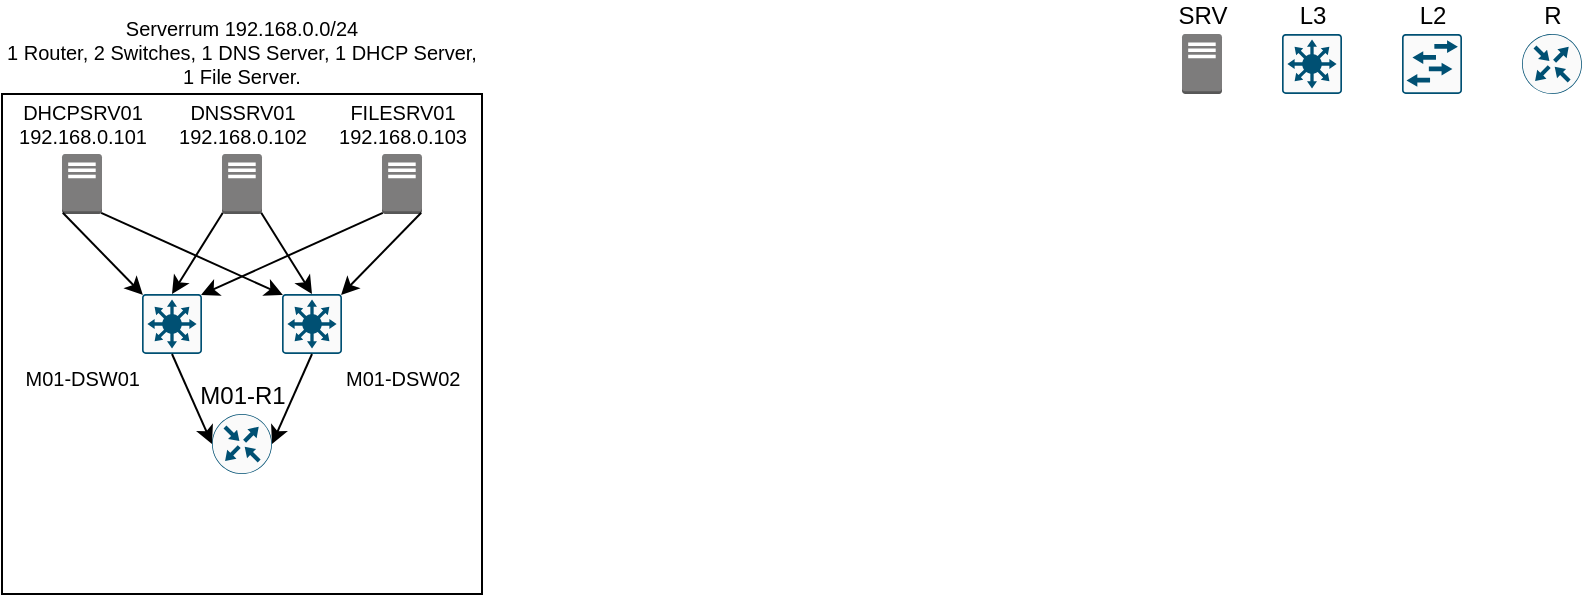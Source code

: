 <mxfile version="26.0.12">
  <diagram name="Side-1" id="qk1J0fRyHZraTZNGHwJU">
    <mxGraphModel dx="815" dy="427" grid="1" gridSize="10" guides="1" tooltips="1" connect="1" arrows="1" fold="1" page="1" pageScale="1" pageWidth="827" pageHeight="1169" math="0" shadow="0">
      <root>
        <mxCell id="0" />
        <mxCell id="1" parent="0" />
        <mxCell id="XXtLQQ66ms37yuH1qGp2-1" value="Serverrum&amp;nbsp;192.168.0.0/24 &lt;br&gt;1&amp;nbsp;&lt;span style=&quot;background-color: transparent; color: light-dark(rgb(0, 0, 0), rgb(255, 255, 255));&quot;&gt;Router, 2 Switches, 1 DNS Server, 1 DHCP Server, 1 File Server.&lt;/span&gt;" style="rounded=0;whiteSpace=wrap;html=1;labelPosition=center;verticalLabelPosition=top;align=center;verticalAlign=bottom;fontSize=10;glass=0;shadow=0;fillOpacity=30;strokeOpacity=100;" parent="1" vertex="1">
          <mxGeometry x="10" y="50" width="240" height="250" as="geometry" />
        </mxCell>
        <mxCell id="icsG14oIjdXUv1GRLGir-2" value="R" style="sketch=0;points=[[0.5,0,0],[1,0.5,0],[0.5,1,0],[0,0.5,0],[0.145,0.145,0],[0.856,0.145,0],[0.855,0.856,0],[0.145,0.855,0]];verticalLabelPosition=top;html=1;verticalAlign=bottom;aspect=fixed;align=center;pointerEvents=1;shape=mxgraph.cisco19.rect;prIcon=router;fillColor=#FAFAFA;strokeColor=#005073;labelPosition=center;" vertex="1" parent="1">
          <mxGeometry x="770" y="20" width="30" height="30" as="geometry" />
        </mxCell>
        <mxCell id="icsG14oIjdXUv1GRLGir-3" value="L2" style="sketch=0;points=[[0.015,0.015,0],[0.985,0.015,0],[0.985,0.985,0],[0.015,0.985,0],[0.25,0,0],[0.5,0,0],[0.75,0,0],[1,0.25,0],[1,0.5,0],[1,0.75,0],[0.75,1,0],[0.5,1,0],[0.25,1,0],[0,0.75,0],[0,0.5,0],[0,0.25,0]];verticalLabelPosition=top;html=1;verticalAlign=bottom;aspect=fixed;align=center;pointerEvents=1;shape=mxgraph.cisco19.rect;prIcon=l2_switch;fillColor=#FAFAFA;strokeColor=#005073;labelPosition=center;" vertex="1" parent="1">
          <mxGeometry x="710" y="20" width="30" height="30" as="geometry" />
        </mxCell>
        <mxCell id="icsG14oIjdXUv1GRLGir-4" value="L3" style="sketch=0;points=[[0.015,0.015,0],[0.985,0.015,0],[0.985,0.985,0],[0.015,0.985,0],[0.25,0,0],[0.5,0,0],[0.75,0,0],[1,0.25,0],[1,0.5,0],[1,0.75,0],[0.75,1,0],[0.5,1,0],[0.25,1,0],[0,0.75,0],[0,0.5,0],[0,0.25,0]];verticalLabelPosition=top;html=1;verticalAlign=bottom;aspect=fixed;align=center;pointerEvents=1;shape=mxgraph.cisco19.rect;prIcon=l3_switch;fillColor=#FAFAFA;strokeColor=#005073;labelPosition=center;" vertex="1" parent="1">
          <mxGeometry x="650" y="20" width="30" height="30" as="geometry" />
        </mxCell>
        <mxCell id="icsG14oIjdXUv1GRLGir-5" value="SRV" style="outlineConnect=0;dashed=0;verticalLabelPosition=top;verticalAlign=bottom;align=center;html=1;shape=mxgraph.aws3.traditional_server;fillColor=#7D7C7C;gradientColor=none;labelPosition=center;" vertex="1" parent="1">
          <mxGeometry x="600" y="20" width="20" height="30" as="geometry" />
        </mxCell>
        <mxCell id="icsG14oIjdXUv1GRLGir-8" value="DHCPSRV01&lt;div&gt;192.168.0.101&lt;/div&gt;" style="outlineConnect=0;dashed=0;verticalLabelPosition=top;verticalAlign=bottom;align=center;html=1;shape=mxgraph.aws3.traditional_server;fillColor=#7D7C7C;gradientColor=none;labelPosition=center;fontSize=10;" vertex="1" parent="1">
          <mxGeometry x="40" y="80" width="20" height="30" as="geometry" />
        </mxCell>
        <mxCell id="icsG14oIjdXUv1GRLGir-9" value="DNSSRV01&lt;div&gt;192.168.0.102&lt;/div&gt;" style="outlineConnect=0;dashed=0;verticalLabelPosition=top;verticalAlign=bottom;align=center;html=1;shape=mxgraph.aws3.traditional_server;fillColor=#7D7C7C;gradientColor=none;labelPosition=center;fontSize=10;" vertex="1" parent="1">
          <mxGeometry x="120" y="80" width="20" height="30" as="geometry" />
        </mxCell>
        <mxCell id="icsG14oIjdXUv1GRLGir-10" value="FILESRV01&lt;div&gt;192.168.0.103&lt;/div&gt;" style="outlineConnect=0;dashed=0;verticalLabelPosition=top;verticalAlign=bottom;align=center;html=1;shape=mxgraph.aws3.traditional_server;fillColor=#7D7C7C;gradientColor=none;labelPosition=center;fontSize=10;" vertex="1" parent="1">
          <mxGeometry x="200" y="80" width="20" height="30" as="geometry" />
        </mxCell>
        <mxCell id="icsG14oIjdXUv1GRLGir-11" value="M01-DSW01" style="sketch=0;points=[[0.015,0.015,0],[0.985,0.015,0],[0.985,0.985,0],[0.015,0.985,0],[0.25,0,0],[0.5,0,0],[0.75,0,0],[1,0.25,0],[1,0.5,0],[1,0.75,0],[0.75,1,0],[0.5,1,0],[0.25,1,0],[0,0.75,0],[0,0.5,0],[0,0.25,0]];verticalLabelPosition=bottom;html=1;verticalAlign=top;aspect=fixed;align=right;pointerEvents=1;shape=mxgraph.cisco19.rect;prIcon=l3_switch;fillColor=#FAFAFA;strokeColor=#005073;labelPosition=left;fontSize=10;" vertex="1" parent="1">
          <mxGeometry x="80" y="150" width="30" height="30" as="geometry" />
        </mxCell>
        <mxCell id="icsG14oIjdXUv1GRLGir-19" value="M01-DSW02&lt;div&gt;&lt;br&gt;&lt;/div&gt;" style="sketch=0;points=[[0.015,0.015,0],[0.985,0.015,0],[0.985,0.985,0],[0.015,0.985,0],[0.25,0,0],[0.5,0,0],[0.75,0,0],[1,0.25,0],[1,0.5,0],[1,0.75,0],[0.75,1,0],[0.5,1,0],[0.25,1,0],[0,0.75,0],[0,0.5,0],[0,0.25,0]];verticalLabelPosition=bottom;html=1;verticalAlign=top;aspect=fixed;align=left;pointerEvents=1;shape=mxgraph.cisco19.rect;prIcon=l3_switch;fillColor=#FAFAFA;strokeColor=#005073;labelPosition=right;fontSize=10;" vertex="1" parent="1">
          <mxGeometry x="150" y="150" width="30" height="30" as="geometry" />
        </mxCell>
        <mxCell id="icsG14oIjdXUv1GRLGir-26" style="edgeStyle=none;rounded=0;orthogonalLoop=1;jettySize=auto;html=1;entryX=0.015;entryY=0.015;entryDx=0;entryDy=0;entryPerimeter=0;exitX=0.02;exitY=0.98;exitDx=0;exitDy=0;exitPerimeter=0;" edge="1" parent="1" source="icsG14oIjdXUv1GRLGir-8" target="icsG14oIjdXUv1GRLGir-11">
          <mxGeometry relative="1" as="geometry">
            <mxPoint x="40" y="110" as="sourcePoint" />
          </mxGeometry>
        </mxCell>
        <mxCell id="icsG14oIjdXUv1GRLGir-27" style="edgeStyle=none;rounded=0;orthogonalLoop=1;jettySize=auto;html=1;exitX=0.98;exitY=0.98;exitDx=0;exitDy=0;exitPerimeter=0;entryX=0.015;entryY=0.015;entryDx=0;entryDy=0;entryPerimeter=0;" edge="1" parent="1" source="icsG14oIjdXUv1GRLGir-8" target="icsG14oIjdXUv1GRLGir-19">
          <mxGeometry relative="1" as="geometry" />
        </mxCell>
        <mxCell id="icsG14oIjdXUv1GRLGir-29" style="edgeStyle=none;rounded=0;orthogonalLoop=1;jettySize=auto;html=1;exitX=0.02;exitY=0.98;exitDx=0;exitDy=0;exitPerimeter=0;entryX=0.5;entryY=0;entryDx=0;entryDy=0;entryPerimeter=0;" edge="1" parent="1" source="icsG14oIjdXUv1GRLGir-9" target="icsG14oIjdXUv1GRLGir-11">
          <mxGeometry relative="1" as="geometry" />
        </mxCell>
        <mxCell id="icsG14oIjdXUv1GRLGir-30" style="edgeStyle=none;rounded=0;orthogonalLoop=1;jettySize=auto;html=1;exitX=0.98;exitY=0.98;exitDx=0;exitDy=0;exitPerimeter=0;entryX=0.5;entryY=0;entryDx=0;entryDy=0;entryPerimeter=0;" edge="1" parent="1" source="icsG14oIjdXUv1GRLGir-9" target="icsG14oIjdXUv1GRLGir-19">
          <mxGeometry relative="1" as="geometry" />
        </mxCell>
        <mxCell id="icsG14oIjdXUv1GRLGir-31" style="edgeStyle=none;rounded=0;orthogonalLoop=1;jettySize=auto;html=1;exitX=0.98;exitY=0.98;exitDx=0;exitDy=0;exitPerimeter=0;entryX=0.985;entryY=0.015;entryDx=0;entryDy=0;entryPerimeter=0;" edge="1" parent="1" source="icsG14oIjdXUv1GRLGir-10" target="icsG14oIjdXUv1GRLGir-19">
          <mxGeometry relative="1" as="geometry" />
        </mxCell>
        <mxCell id="icsG14oIjdXUv1GRLGir-32" style="edgeStyle=none;rounded=0;orthogonalLoop=1;jettySize=auto;html=1;exitX=0.02;exitY=0.98;exitDx=0;exitDy=0;exitPerimeter=0;entryX=0.985;entryY=0.015;entryDx=0;entryDy=0;entryPerimeter=0;" edge="1" parent="1" source="icsG14oIjdXUv1GRLGir-10" target="icsG14oIjdXUv1GRLGir-11">
          <mxGeometry relative="1" as="geometry" />
        </mxCell>
        <mxCell id="icsG14oIjdXUv1GRLGir-35" value="M01-R1" style="sketch=0;points=[[0.5,0,0],[1,0.5,0],[0.5,1,0],[0,0.5,0],[0.145,0.145,0],[0.856,0.145,0],[0.855,0.856,0],[0.145,0.855,0]];verticalLabelPosition=top;html=1;verticalAlign=bottom;aspect=fixed;align=center;pointerEvents=1;shape=mxgraph.cisco19.rect;prIcon=router;fillColor=#FAFAFA;strokeColor=#005073;labelPosition=center;" vertex="1" parent="1">
          <mxGeometry x="115" y="210" width="30" height="30" as="geometry" />
        </mxCell>
        <mxCell id="icsG14oIjdXUv1GRLGir-36" style="edgeStyle=none;rounded=0;orthogonalLoop=1;jettySize=auto;html=1;exitX=0.5;exitY=1;exitDx=0;exitDy=0;exitPerimeter=0;entryX=0;entryY=0.5;entryDx=0;entryDy=0;entryPerimeter=0;" edge="1" parent="1" source="icsG14oIjdXUv1GRLGir-11" target="icsG14oIjdXUv1GRLGir-35">
          <mxGeometry relative="1" as="geometry" />
        </mxCell>
        <mxCell id="icsG14oIjdXUv1GRLGir-37" style="edgeStyle=none;rounded=0;orthogonalLoop=1;jettySize=auto;html=1;exitX=0.5;exitY=1;exitDx=0;exitDy=0;exitPerimeter=0;entryX=1;entryY=0.5;entryDx=0;entryDy=0;entryPerimeter=0;" edge="1" parent="1" source="icsG14oIjdXUv1GRLGir-19" target="icsG14oIjdXUv1GRLGir-35">
          <mxGeometry relative="1" as="geometry" />
        </mxCell>
      </root>
    </mxGraphModel>
  </diagram>
</mxfile>
